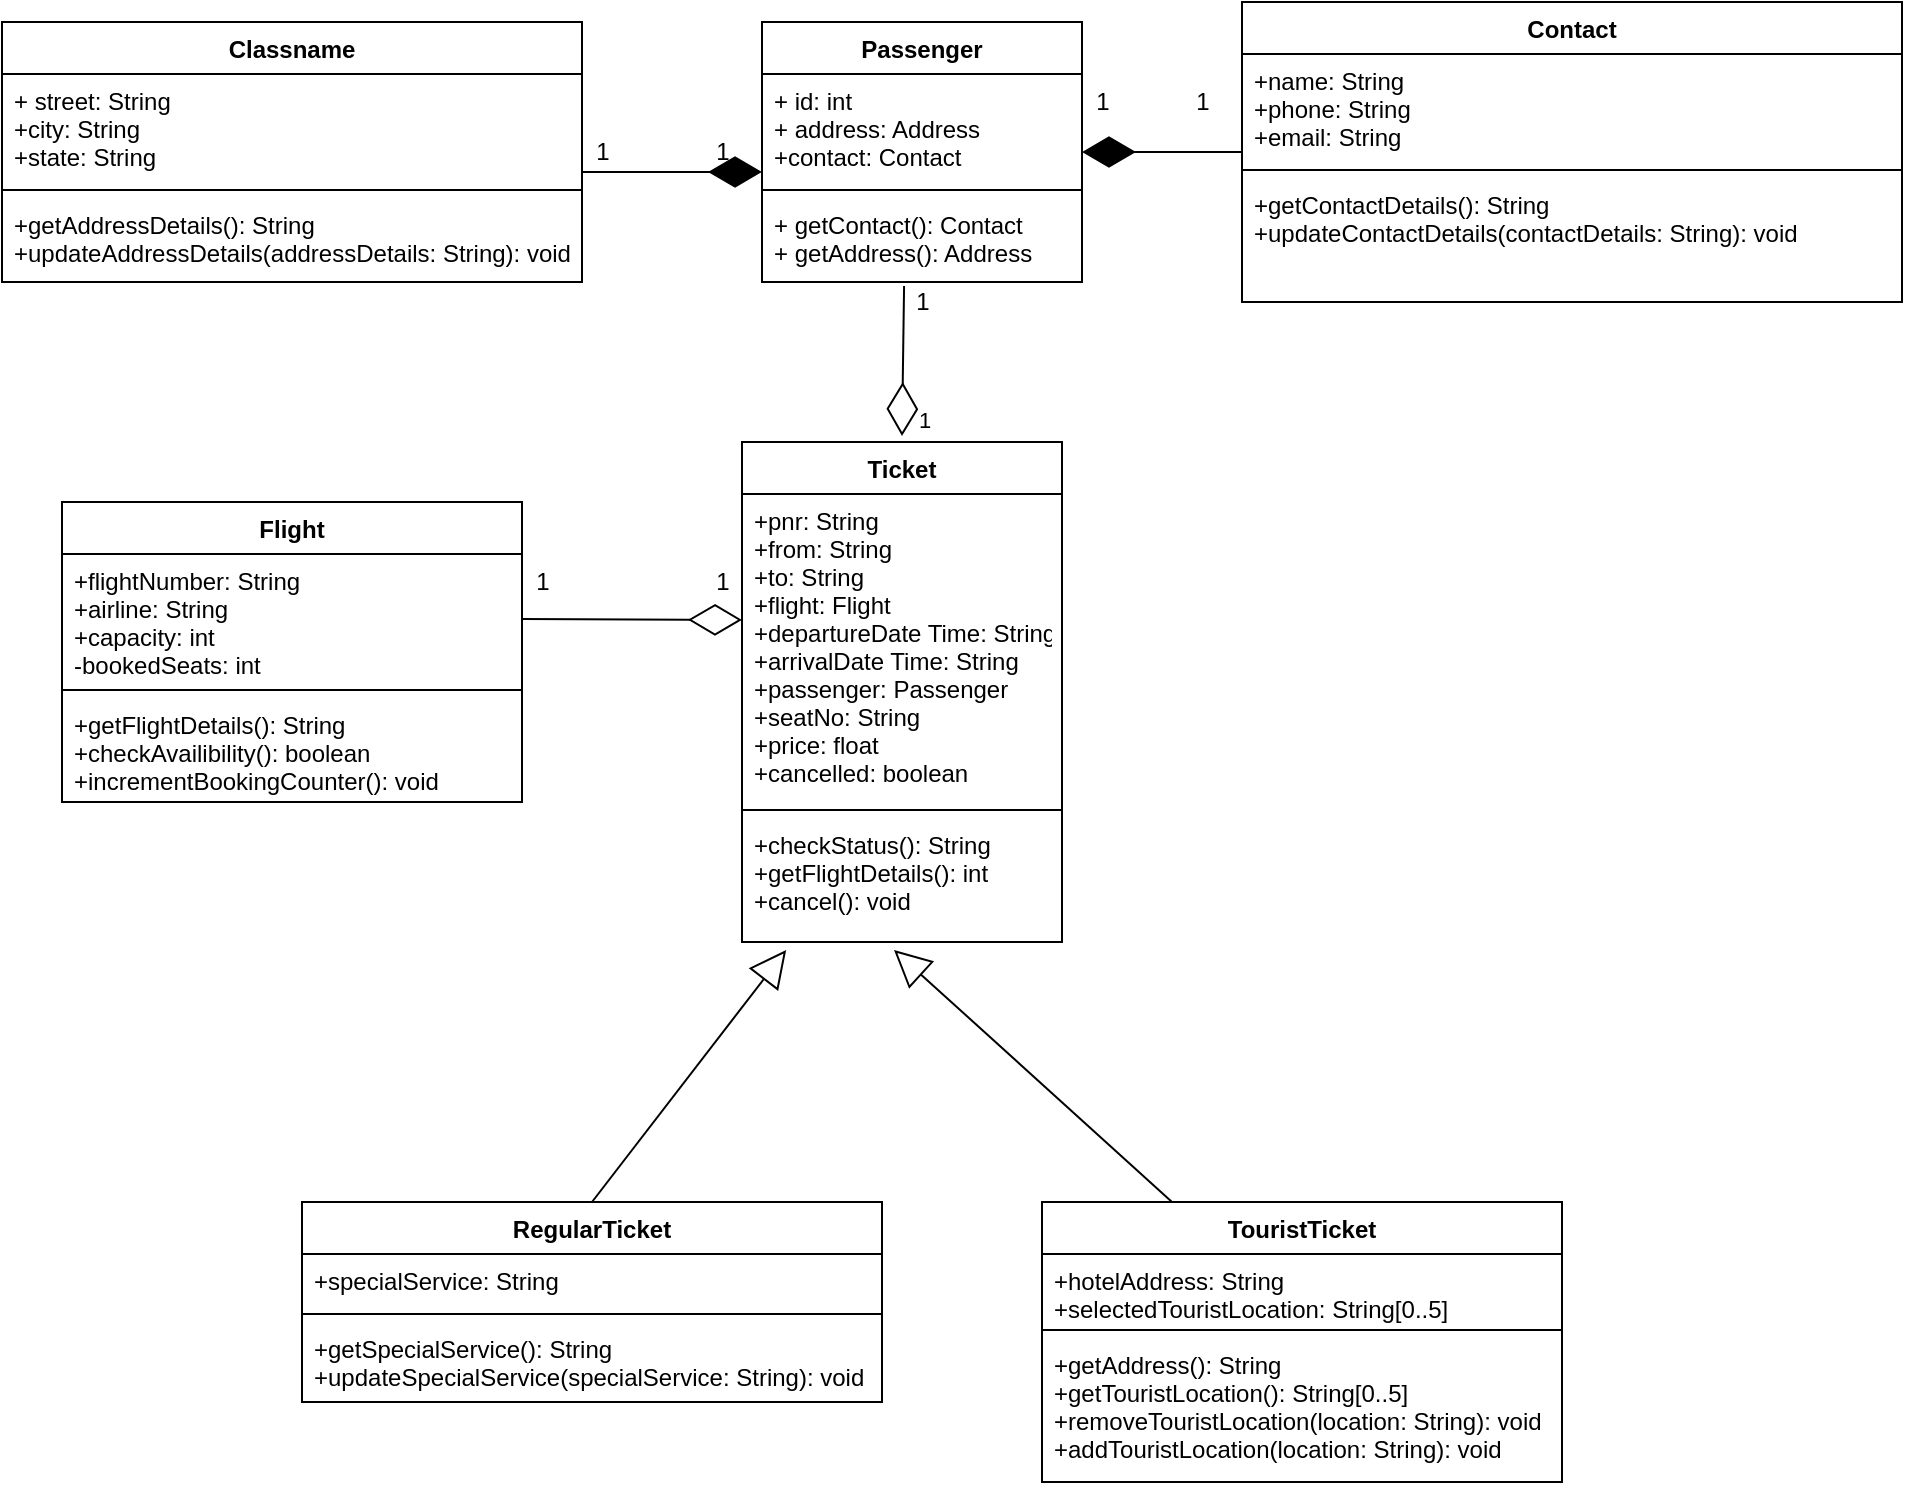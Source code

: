 <mxfile version="14.1.8" type="device"><diagram id="PHp6nzXtefF0JRtenA24" name="Page-1"><mxGraphModel dx="1092" dy="494" grid="1" gridSize="10" guides="1" tooltips="1" connect="1" arrows="1" fold="1" page="1" pageScale="1" pageWidth="850" pageHeight="1100" math="0" shadow="0"><root><mxCell id="0"/><mxCell id="1" parent="0"/><mxCell id="bTpxA9XUUo5aIV7Qvz6L-1" value="Passenger" style="swimlane;fontStyle=1;align=center;verticalAlign=top;childLayout=stackLayout;horizontal=1;startSize=26;horizontalStack=0;resizeParent=1;resizeParentMax=0;resizeLast=0;collapsible=1;marginBottom=0;" vertex="1" parent="1"><mxGeometry x="400" y="50" width="160" height="130" as="geometry"/></mxCell><mxCell id="bTpxA9XUUo5aIV7Qvz6L-2" value="+ id: int&#10;+ address: Address&#10;+contact: Contact" style="text;strokeColor=none;fillColor=none;align=left;verticalAlign=top;spacingLeft=4;spacingRight=4;overflow=hidden;rotatable=0;points=[[0,0.5],[1,0.5]];portConstraint=eastwest;" vertex="1" parent="bTpxA9XUUo5aIV7Qvz6L-1"><mxGeometry y="26" width="160" height="54" as="geometry"/></mxCell><mxCell id="bTpxA9XUUo5aIV7Qvz6L-3" value="" style="line;strokeWidth=1;fillColor=none;align=left;verticalAlign=middle;spacingTop=-1;spacingLeft=3;spacingRight=3;rotatable=0;labelPosition=right;points=[];portConstraint=eastwest;" vertex="1" parent="bTpxA9XUUo5aIV7Qvz6L-1"><mxGeometry y="80" width="160" height="8" as="geometry"/></mxCell><mxCell id="bTpxA9XUUo5aIV7Qvz6L-4" value="+ getContact(): Contact&#10;+ getAddress(): Address" style="text;strokeColor=none;fillColor=none;align=left;verticalAlign=top;spacingLeft=4;spacingRight=4;overflow=hidden;rotatable=0;points=[[0,0.5],[1,0.5]];portConstraint=eastwest;" vertex="1" parent="bTpxA9XUUo5aIV7Qvz6L-1"><mxGeometry y="88" width="160" height="42" as="geometry"/></mxCell><mxCell id="bTpxA9XUUo5aIV7Qvz6L-13" value="Contact" style="swimlane;fontStyle=1;align=center;verticalAlign=top;childLayout=stackLayout;horizontal=1;startSize=26;horizontalStack=0;resizeParent=1;resizeParentMax=0;resizeLast=0;collapsible=1;marginBottom=0;" vertex="1" parent="1"><mxGeometry x="640" y="40" width="330" height="150" as="geometry"/></mxCell><mxCell id="bTpxA9XUUo5aIV7Qvz6L-14" value="+name: String&#10;+phone: String&#10;+email: String" style="text;strokeColor=none;fillColor=none;align=left;verticalAlign=top;spacingLeft=4;spacingRight=4;overflow=hidden;rotatable=0;points=[[0,0.5],[1,0.5]];portConstraint=eastwest;" vertex="1" parent="bTpxA9XUUo5aIV7Qvz6L-13"><mxGeometry y="26" width="330" height="54" as="geometry"/></mxCell><mxCell id="bTpxA9XUUo5aIV7Qvz6L-15" value="" style="line;strokeWidth=1;fillColor=none;align=left;verticalAlign=middle;spacingTop=-1;spacingLeft=3;spacingRight=3;rotatable=0;labelPosition=right;points=[];portConstraint=eastwest;" vertex="1" parent="bTpxA9XUUo5aIV7Qvz6L-13"><mxGeometry y="80" width="330" height="8" as="geometry"/></mxCell><mxCell id="bTpxA9XUUo5aIV7Qvz6L-16" value="+getContactDetails(): String&#10;+updateContactDetails(contactDetails: String): void" style="text;strokeColor=none;fillColor=none;align=left;verticalAlign=top;spacingLeft=4;spacingRight=4;overflow=hidden;rotatable=0;points=[[0,0.5],[1,0.5]];portConstraint=eastwest;" vertex="1" parent="bTpxA9XUUo5aIV7Qvz6L-13"><mxGeometry y="88" width="330" height="62" as="geometry"/></mxCell><mxCell id="bTpxA9XUUo5aIV7Qvz6L-29" value="Classname" style="swimlane;fontStyle=1;align=center;verticalAlign=top;childLayout=stackLayout;horizontal=1;startSize=26;horizontalStack=0;resizeParent=1;resizeParentMax=0;resizeLast=0;collapsible=1;marginBottom=0;" vertex="1" parent="1"><mxGeometry x="20" y="50" width="290" height="130" as="geometry"/></mxCell><mxCell id="bTpxA9XUUo5aIV7Qvz6L-30" value="+ street: String&#10;+city: String&#10;+state: String" style="text;strokeColor=none;fillColor=none;align=left;verticalAlign=top;spacingLeft=4;spacingRight=4;overflow=hidden;rotatable=0;points=[[0,0.5],[1,0.5]];portConstraint=eastwest;" vertex="1" parent="bTpxA9XUUo5aIV7Qvz6L-29"><mxGeometry y="26" width="290" height="54" as="geometry"/></mxCell><mxCell id="bTpxA9XUUo5aIV7Qvz6L-31" value="" style="line;strokeWidth=1;fillColor=none;align=left;verticalAlign=middle;spacingTop=-1;spacingLeft=3;spacingRight=3;rotatable=0;labelPosition=right;points=[];portConstraint=eastwest;" vertex="1" parent="bTpxA9XUUo5aIV7Qvz6L-29"><mxGeometry y="80" width="290" height="8" as="geometry"/></mxCell><mxCell id="bTpxA9XUUo5aIV7Qvz6L-32" value="+getAddressDetails(): String&#10;+updateAddressDetails(addressDetails: String): void" style="text;strokeColor=none;fillColor=none;align=left;verticalAlign=top;spacingLeft=4;spacingRight=4;overflow=hidden;rotatable=0;points=[[0,0.5],[1,0.5]];portConstraint=eastwest;" vertex="1" parent="bTpxA9XUUo5aIV7Qvz6L-29"><mxGeometry y="88" width="290" height="42" as="geometry"/></mxCell><mxCell id="bTpxA9XUUo5aIV7Qvz6L-33" value="" style="endArrow=diamondThin;endFill=1;endSize=24;html=1;" edge="1" parent="1"><mxGeometry width="160" relative="1" as="geometry"><mxPoint x="310" y="125" as="sourcePoint"/><mxPoint x="400" y="125" as="targetPoint"/></mxGeometry></mxCell><mxCell id="bTpxA9XUUo5aIV7Qvz6L-38" value="" style="endArrow=diamondThin;endFill=1;endSize=24;html=1;" edge="1" parent="1"><mxGeometry width="160" relative="1" as="geometry"><mxPoint x="640" y="115" as="sourcePoint"/><mxPoint x="560" y="115" as="targetPoint"/></mxGeometry></mxCell><mxCell id="bTpxA9XUUo5aIV7Qvz6L-40" value="1" style="text;html=1;align=center;verticalAlign=middle;resizable=0;points=[];autosize=1;" vertex="1" parent="1"><mxGeometry x="310" y="105" width="20" height="20" as="geometry"/></mxCell><mxCell id="bTpxA9XUUo5aIV7Qvz6L-41" value="1" style="text;html=1;align=center;verticalAlign=middle;resizable=0;points=[];autosize=1;" vertex="1" parent="1"><mxGeometry x="370" y="105" width="20" height="20" as="geometry"/></mxCell><mxCell id="bTpxA9XUUo5aIV7Qvz6L-44" value="1" style="text;html=1;align=center;verticalAlign=middle;resizable=0;points=[];autosize=1;" vertex="1" parent="1"><mxGeometry x="560" y="80" width="20" height="20" as="geometry"/></mxCell><mxCell id="bTpxA9XUUo5aIV7Qvz6L-45" value="1" style="text;html=1;align=center;verticalAlign=middle;resizable=0;points=[];autosize=1;" vertex="1" parent="1"><mxGeometry x="610" y="80" width="20" height="20" as="geometry"/></mxCell><mxCell id="bTpxA9XUUo5aIV7Qvz6L-46" value="Ticket" style="swimlane;fontStyle=1;align=center;verticalAlign=top;childLayout=stackLayout;horizontal=1;startSize=26;horizontalStack=0;resizeParent=1;resizeParentMax=0;resizeLast=0;collapsible=1;marginBottom=0;" vertex="1" parent="1"><mxGeometry x="390" y="260" width="160" height="250" as="geometry"/></mxCell><mxCell id="bTpxA9XUUo5aIV7Qvz6L-47" value="+pnr: String&#10;+from: String&#10;+to: String&#10;+flight: Flight&#10;+departureDate Time: String&#10;+arrivalDate Time: String&#10;+passenger: Passenger&#10;+seatNo: String&#10;+price: float&#10;+cancelled: boolean" style="text;strokeColor=none;fillColor=none;align=left;verticalAlign=top;spacingLeft=4;spacingRight=4;overflow=hidden;rotatable=0;points=[[0,0.5],[1,0.5]];portConstraint=eastwest;" vertex="1" parent="bTpxA9XUUo5aIV7Qvz6L-46"><mxGeometry y="26" width="160" height="154" as="geometry"/></mxCell><mxCell id="bTpxA9XUUo5aIV7Qvz6L-48" value="" style="line;strokeWidth=1;fillColor=none;align=left;verticalAlign=middle;spacingTop=-1;spacingLeft=3;spacingRight=3;rotatable=0;labelPosition=right;points=[];portConstraint=eastwest;" vertex="1" parent="bTpxA9XUUo5aIV7Qvz6L-46"><mxGeometry y="180" width="160" height="8" as="geometry"/></mxCell><mxCell id="bTpxA9XUUo5aIV7Qvz6L-49" value="+checkStatus(): String&#10;+getFlightDetails(): int&#10;+cancel(): void " style="text;strokeColor=none;fillColor=none;align=left;verticalAlign=top;spacingLeft=4;spacingRight=4;overflow=hidden;rotatable=0;points=[[0,0.5],[1,0.5]];portConstraint=eastwest;" vertex="1" parent="bTpxA9XUUo5aIV7Qvz6L-46"><mxGeometry y="188" width="160" height="62" as="geometry"/></mxCell><mxCell id="bTpxA9XUUo5aIV7Qvz6L-52" value="" style="endArrow=diamondThin;endFill=0;endSize=24;html=1;exitX=0.444;exitY=1.048;exitDx=0;exitDy=0;exitPerimeter=0;" edge="1" parent="1" source="bTpxA9XUUo5aIV7Qvz6L-4"><mxGeometry width="160" relative="1" as="geometry"><mxPoint x="140" y="430" as="sourcePoint"/><mxPoint x="470" y="257" as="targetPoint"/></mxGeometry></mxCell><mxCell id="bTpxA9XUUo5aIV7Qvz6L-54" value="&lt;br&gt;1" style="edgeLabel;html=1;align=center;verticalAlign=middle;resizable=0;points=[];" vertex="1" connectable="0" parent="bTpxA9XUUo5aIV7Qvz6L-52"><mxGeometry x="0.596" y="11" relative="1" as="geometry"><mxPoint as="offset"/></mxGeometry></mxCell><mxCell id="bTpxA9XUUo5aIV7Qvz6L-53" value="1" style="text;html=1;align=center;verticalAlign=middle;resizable=0;points=[];autosize=1;" vertex="1" parent="1"><mxGeometry x="470" y="180" width="20" height="20" as="geometry"/></mxCell><mxCell id="bTpxA9XUUo5aIV7Qvz6L-55" value="Flight" style="swimlane;fontStyle=1;align=center;verticalAlign=top;childLayout=stackLayout;horizontal=1;startSize=26;horizontalStack=0;resizeParent=1;resizeParentMax=0;resizeLast=0;collapsible=1;marginBottom=0;" vertex="1" parent="1"><mxGeometry x="50" y="290" width="230" height="150" as="geometry"/></mxCell><mxCell id="bTpxA9XUUo5aIV7Qvz6L-56" value="+flightNumber: String&#10;+airline: String&#10;+capacity: int&#10;-bookedSeats: int" style="text;strokeColor=none;fillColor=none;align=left;verticalAlign=top;spacingLeft=4;spacingRight=4;overflow=hidden;rotatable=0;points=[[0,0.5],[1,0.5]];portConstraint=eastwest;" vertex="1" parent="bTpxA9XUUo5aIV7Qvz6L-55"><mxGeometry y="26" width="230" height="64" as="geometry"/></mxCell><mxCell id="bTpxA9XUUo5aIV7Qvz6L-57" value="" style="line;strokeWidth=1;fillColor=none;align=left;verticalAlign=middle;spacingTop=-1;spacingLeft=3;spacingRight=3;rotatable=0;labelPosition=right;points=[];portConstraint=eastwest;" vertex="1" parent="bTpxA9XUUo5aIV7Qvz6L-55"><mxGeometry y="90" width="230" height="8" as="geometry"/></mxCell><mxCell id="bTpxA9XUUo5aIV7Qvz6L-58" value="+getFlightDetails(): String&#10;+checkAvailibility(): boolean&#10;+incrementBookingCounter(): void" style="text;strokeColor=none;fillColor=none;align=left;verticalAlign=top;spacingLeft=4;spacingRight=4;overflow=hidden;rotatable=0;points=[[0,0.5],[1,0.5]];portConstraint=eastwest;" vertex="1" parent="bTpxA9XUUo5aIV7Qvz6L-55"><mxGeometry y="98" width="230" height="52" as="geometry"/></mxCell><mxCell id="bTpxA9XUUo5aIV7Qvz6L-61" value="" style="endArrow=diamondThin;endFill=0;endSize=24;html=1;entryX=0;entryY=0.409;entryDx=0;entryDy=0;entryPerimeter=0;" edge="1" parent="1" source="bTpxA9XUUo5aIV7Qvz6L-56" target="bTpxA9XUUo5aIV7Qvz6L-47"><mxGeometry width="160" relative="1" as="geometry"><mxPoint x="70" y="540" as="sourcePoint"/><mxPoint x="230" y="540" as="targetPoint"/></mxGeometry></mxCell><mxCell id="bTpxA9XUUo5aIV7Qvz6L-62" value="1" style="text;html=1;align=center;verticalAlign=middle;resizable=0;points=[];autosize=1;" vertex="1" parent="1"><mxGeometry x="280" y="320" width="20" height="20" as="geometry"/></mxCell><mxCell id="bTpxA9XUUo5aIV7Qvz6L-64" value="TouristTicket" style="swimlane;fontStyle=1;align=center;verticalAlign=top;childLayout=stackLayout;horizontal=1;startSize=26;horizontalStack=0;resizeParent=1;resizeParentMax=0;resizeLast=0;collapsible=1;marginBottom=0;" vertex="1" parent="1"><mxGeometry x="540" y="640" width="260" height="140" as="geometry"/></mxCell><mxCell id="bTpxA9XUUo5aIV7Qvz6L-65" value="+hotelAddress: String&#10;+selectedTouristLocation: String[0..5]&#10;" style="text;strokeColor=none;fillColor=none;align=left;verticalAlign=top;spacingLeft=4;spacingRight=4;overflow=hidden;rotatable=0;points=[[0,0.5],[1,0.5]];portConstraint=eastwest;" vertex="1" parent="bTpxA9XUUo5aIV7Qvz6L-64"><mxGeometry y="26" width="260" height="34" as="geometry"/></mxCell><mxCell id="bTpxA9XUUo5aIV7Qvz6L-66" value="" style="line;strokeWidth=1;fillColor=none;align=left;verticalAlign=middle;spacingTop=-1;spacingLeft=3;spacingRight=3;rotatable=0;labelPosition=right;points=[];portConstraint=eastwest;" vertex="1" parent="bTpxA9XUUo5aIV7Qvz6L-64"><mxGeometry y="60" width="260" height="8" as="geometry"/></mxCell><mxCell id="bTpxA9XUUo5aIV7Qvz6L-67" value="+getAddress(): String&#10;+getTouristLocation(): String[0..5]&#10;+removeTouristLocation(location: String): void&#10;+addTouristLocation(location: String): void" style="text;strokeColor=none;fillColor=none;align=left;verticalAlign=top;spacingLeft=4;spacingRight=4;overflow=hidden;rotatable=0;points=[[0,0.5],[1,0.5]];portConstraint=eastwest;" vertex="1" parent="bTpxA9XUUo5aIV7Qvz6L-64"><mxGeometry y="68" width="260" height="72" as="geometry"/></mxCell><mxCell id="bTpxA9XUUo5aIV7Qvz6L-68" value="RegularTicket" style="swimlane;fontStyle=1;align=center;verticalAlign=top;childLayout=stackLayout;horizontal=1;startSize=26;horizontalStack=0;resizeParent=1;resizeParentMax=0;resizeLast=0;collapsible=1;marginBottom=0;" vertex="1" parent="1"><mxGeometry x="170" y="640" width="290" height="100" as="geometry"/></mxCell><mxCell id="bTpxA9XUUo5aIV7Qvz6L-69" value="+specialService: String" style="text;strokeColor=none;fillColor=none;align=left;verticalAlign=top;spacingLeft=4;spacingRight=4;overflow=hidden;rotatable=0;points=[[0,0.5],[1,0.5]];portConstraint=eastwest;" vertex="1" parent="bTpxA9XUUo5aIV7Qvz6L-68"><mxGeometry y="26" width="290" height="26" as="geometry"/></mxCell><mxCell id="bTpxA9XUUo5aIV7Qvz6L-70" value="" style="line;strokeWidth=1;fillColor=none;align=left;verticalAlign=middle;spacingTop=-1;spacingLeft=3;spacingRight=3;rotatable=0;labelPosition=right;points=[];portConstraint=eastwest;" vertex="1" parent="bTpxA9XUUo5aIV7Qvz6L-68"><mxGeometry y="52" width="290" height="8" as="geometry"/></mxCell><mxCell id="bTpxA9XUUo5aIV7Qvz6L-71" value="+getSpecialService(): String&#10;+updateSpecialService(specialService: String): void" style="text;strokeColor=none;fillColor=none;align=left;verticalAlign=top;spacingLeft=4;spacingRight=4;overflow=hidden;rotatable=0;points=[[0,0.5],[1,0.5]];portConstraint=eastwest;" vertex="1" parent="bTpxA9XUUo5aIV7Qvz6L-68"><mxGeometry y="60" width="290" height="40" as="geometry"/></mxCell><mxCell id="bTpxA9XUUo5aIV7Qvz6L-72" value="" style="endArrow=block;endSize=16;endFill=0;html=1;exitX=0.5;exitY=0;exitDx=0;exitDy=0;entryX=0.138;entryY=1.065;entryDx=0;entryDy=0;entryPerimeter=0;" edge="1" parent="1" source="bTpxA9XUUo5aIV7Qvz6L-68" target="bTpxA9XUUo5aIV7Qvz6L-49"><mxGeometry width="160" relative="1" as="geometry"><mxPoint x="190" y="610" as="sourcePoint"/><mxPoint x="350" y="610" as="targetPoint"/></mxGeometry></mxCell><mxCell id="bTpxA9XUUo5aIV7Qvz6L-74" value="" style="endArrow=block;endSize=16;endFill=0;html=1;entryX=0.475;entryY=1.065;entryDx=0;entryDy=0;entryPerimeter=0;exitX=0.25;exitY=0;exitDx=0;exitDy=0;" edge="1" parent="1" source="bTpxA9XUUo5aIV7Qvz6L-64" target="bTpxA9XUUo5aIV7Qvz6L-49"><mxGeometry width="160" relative="1" as="geometry"><mxPoint x="640" y="650" as="sourcePoint"/><mxPoint x="500" y="740" as="targetPoint"/></mxGeometry></mxCell><mxCell id="bTpxA9XUUo5aIV7Qvz6L-76" value="1" style="text;html=1;align=center;verticalAlign=middle;resizable=0;points=[];autosize=1;" vertex="1" parent="1"><mxGeometry x="370" y="320" width="20" height="20" as="geometry"/></mxCell></root></mxGraphModel></diagram></mxfile>